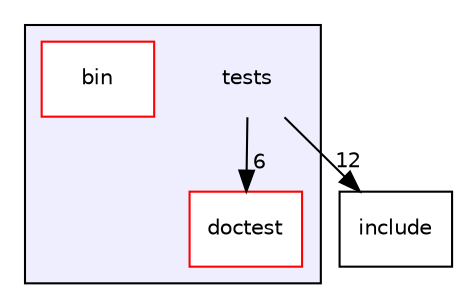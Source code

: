 digraph "tests" {
  compound=true
  node [ fontsize="10", fontname="Helvetica"];
  edge [ labelfontsize="10", labelfontname="Helvetica"];
  subgraph clusterdir_59425e443f801f1f2fd8bbe4959a3ccf {
    graph [ bgcolor="#eeeeff", pencolor="black", label="" URL="dir_59425e443f801f1f2fd8bbe4959a3ccf.html"];
    dir_59425e443f801f1f2fd8bbe4959a3ccf [shape=plaintext label="tests"];
    dir_52fe21bd25848f81739cc2282f6adf13 [shape=box label="bin" color="red" fillcolor="white" style="filled" URL="dir_52fe21bd25848f81739cc2282f6adf13.html"];
    dir_df376d8eddb78be7048f3183f9c1c79f [shape=box label="doctest" color="red" fillcolor="white" style="filled" URL="dir_df376d8eddb78be7048f3183f9c1c79f.html"];
  }
  dir_d44c64559bbebec7f509842c48db8b23 [shape=box label="include" URL="dir_d44c64559bbebec7f509842c48db8b23.html"];
  dir_59425e443f801f1f2fd8bbe4959a3ccf->dir_df376d8eddb78be7048f3183f9c1c79f [headlabel="6", labeldistance=1.5 headhref="dir_000000_000001.html"];
  dir_59425e443f801f1f2fd8bbe4959a3ccf->dir_d44c64559bbebec7f509842c48db8b23 [headlabel="12", labeldistance=1.5 headhref="dir_000000_000012.html"];
}

